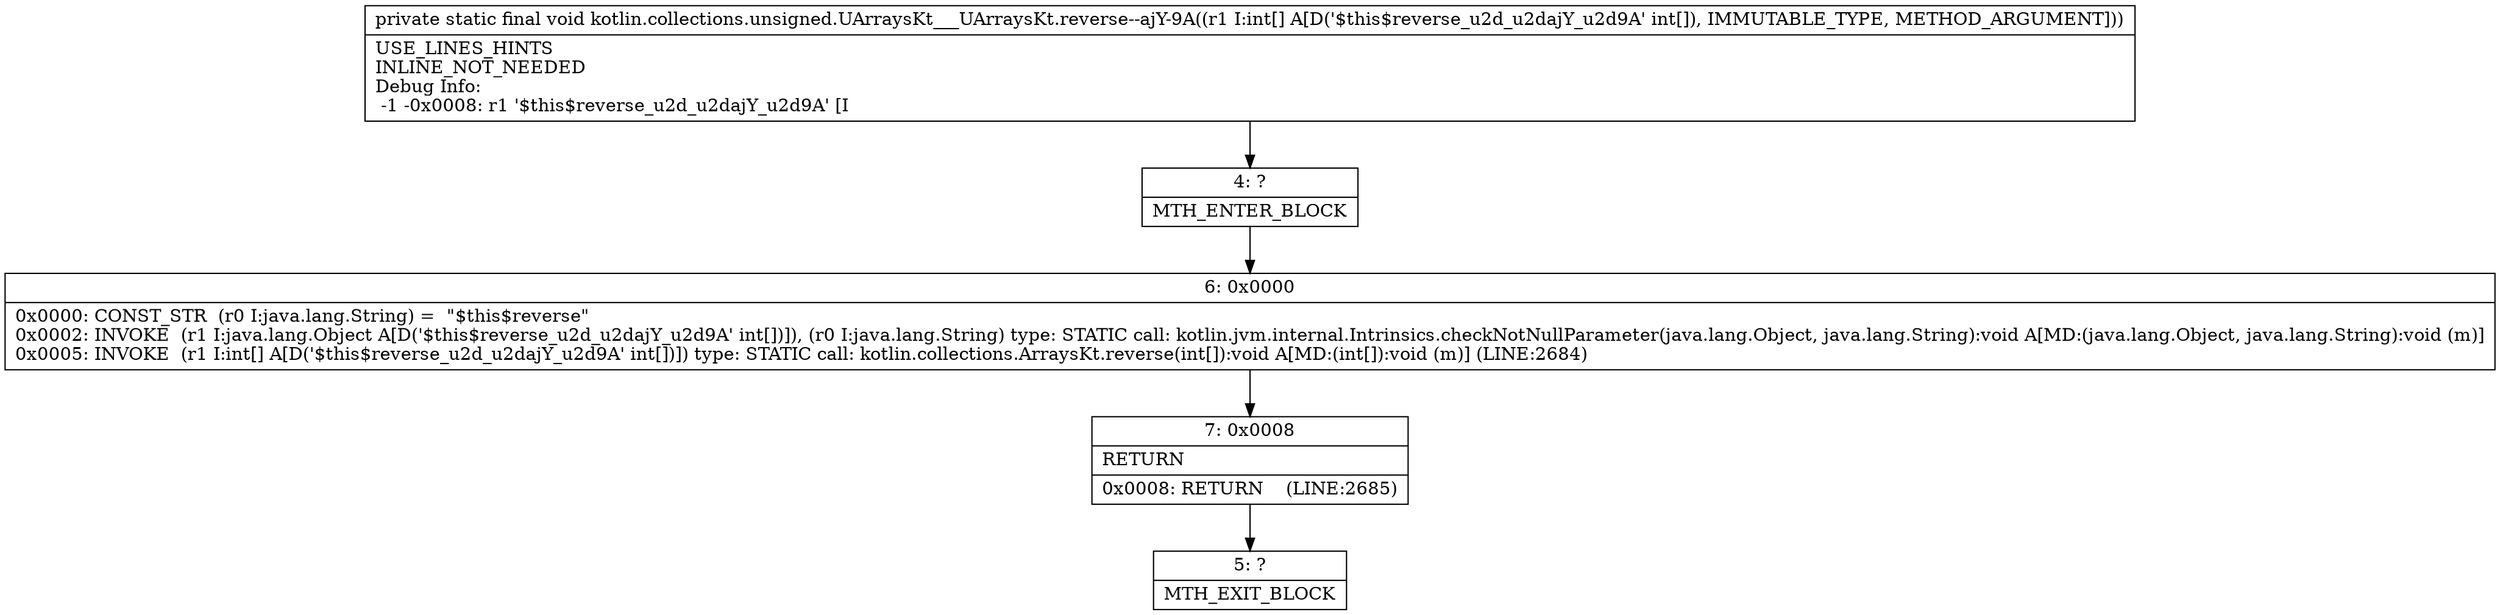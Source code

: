 digraph "CFG forkotlin.collections.unsigned.UArraysKt___UArraysKt.reverse\-\-ajY\-9A([I)V" {
Node_4 [shape=record,label="{4\:\ ?|MTH_ENTER_BLOCK\l}"];
Node_6 [shape=record,label="{6\:\ 0x0000|0x0000: CONST_STR  (r0 I:java.lang.String) =  \"$this$reverse\" \l0x0002: INVOKE  (r1 I:java.lang.Object A[D('$this$reverse_u2d_u2dajY_u2d9A' int[])]), (r0 I:java.lang.String) type: STATIC call: kotlin.jvm.internal.Intrinsics.checkNotNullParameter(java.lang.Object, java.lang.String):void A[MD:(java.lang.Object, java.lang.String):void (m)]\l0x0005: INVOKE  (r1 I:int[] A[D('$this$reverse_u2d_u2dajY_u2d9A' int[])]) type: STATIC call: kotlin.collections.ArraysKt.reverse(int[]):void A[MD:(int[]):void (m)] (LINE:2684)\l}"];
Node_7 [shape=record,label="{7\:\ 0x0008|RETURN\l|0x0008: RETURN    (LINE:2685)\l}"];
Node_5 [shape=record,label="{5\:\ ?|MTH_EXIT_BLOCK\l}"];
MethodNode[shape=record,label="{private static final void kotlin.collections.unsigned.UArraysKt___UArraysKt.reverse\-\-ajY\-9A((r1 I:int[] A[D('$this$reverse_u2d_u2dajY_u2d9A' int[]), IMMUTABLE_TYPE, METHOD_ARGUMENT]))  | USE_LINES_HINTS\lINLINE_NOT_NEEDED\lDebug Info:\l  \-1 \-0x0008: r1 '$this$reverse_u2d_u2dajY_u2d9A' [I\l}"];
MethodNode -> Node_4;Node_4 -> Node_6;
Node_6 -> Node_7;
Node_7 -> Node_5;
}

